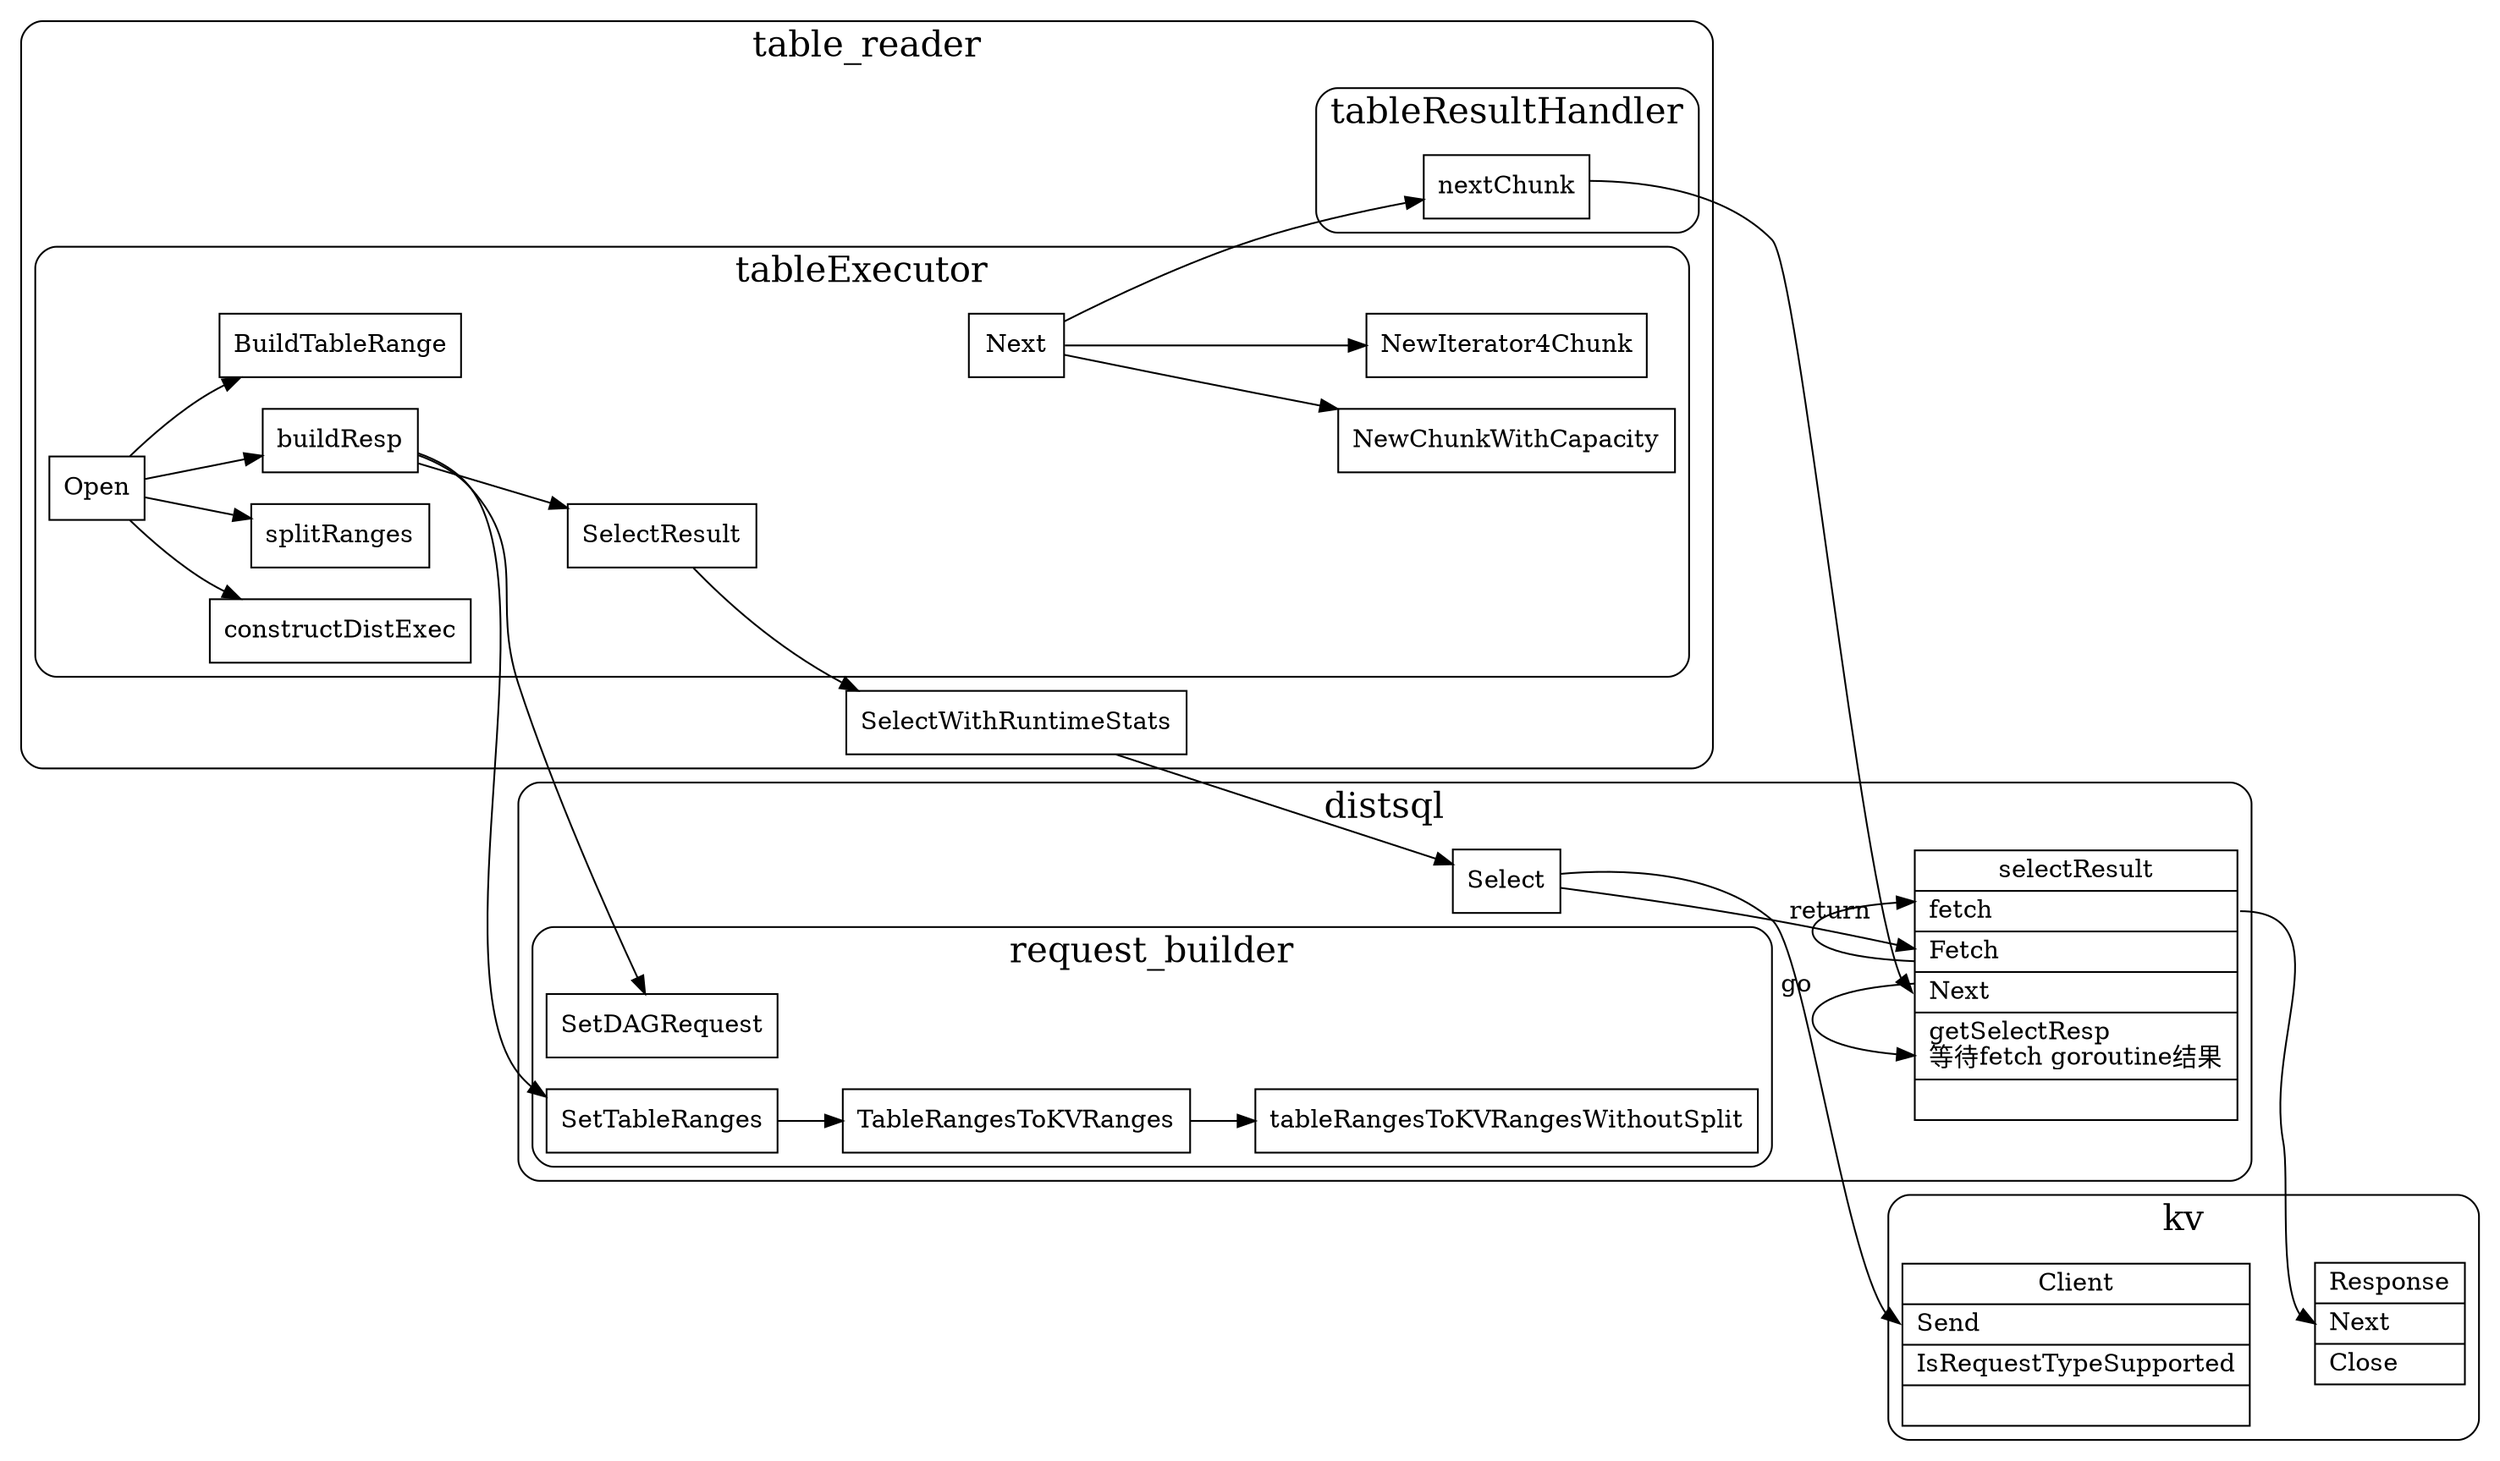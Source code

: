 digraph table_reader {
  node[shape=box;];
  newrank=true;
  rankdir=LR;

  subgraph cluster_distsql {
    graph[label="distsql";fontsize=20;style=rounded]
    subgraph cluster_request_builder {
      graph[label="request_builder";fontsize=20;style=rounded]
      SetDAGRequest;
      SetTableRanges -> {
        TableRangesToKVRanges;
      }
      TableRangesToKVRanges -> {
        tableRangesToKVRangesWithoutSplit;
      }
    }
  }

  subgraph cluster_kv {
    graph[label="kv";fontsize=20;style=rounded];
    Client[
      shape="record";
      label="{{
        Client|
        <Send> Send\l|
        IsRequestTypeSupported\l|
      }}";
    ];
    Response[
      shape="record";
      label="{{
        Response|
        <Next> Next\l|
        Close\l
      }}";
    ];
  }

  subgraph cluster_distsql {
    graph[label="distsql";fontsize=20;style=rounded]
    selectResult[
      shape="record";
      label="{{
        selectResult|
        <fetch> fetch\l|
        <Fetch> Fetch\l|
        <Next> Next\l|
        <getSelectResp> getSelectResp\l等待fetch goroutine结果|
      }}";
    ];
    selectResult:Next -> selectResult:getSelectResp;
    selectResult:Fetch -> selectResult:fetch[label="go"];
    Select -> selectResult[label="return"];
  };


  subgraph cluster_table_reader {
    graph[label="table_reader";fontsize=20;style=rounded]
    subgraph cluster_tableResultHandler {
      graph[label="tableResultHandler";fontsize=20;style=rounded]
      nextChunk;
    }

    subgraph cluster_tableExecutor {
      graph[label="tableExecutor";fontsize=20;style=rounded]
      Open -> {
        constructDistExec;
        splitRanges;
        buildResp;
        BuildTableRange;
      }
      Next -> {
        nextChunk;
        NewChunkWithCapacity;
        NewIterator4Chunk;
      };

      buildResp -> {
        SetTableRanges;
        SetDAGRequest;
        SelectResult;
      }
    }
    SelectResult -> SelectWithRuntimeStats
  }

  nextChunk -> selectResult:Next;
  selectResult:fetch -> Response:Next;
  SelectWithRuntimeStats -> Select -> Client:Send;
}
